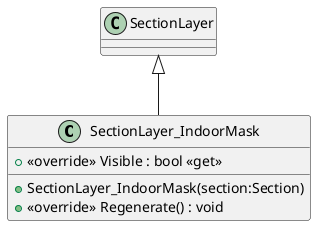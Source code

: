 @startuml
class SectionLayer_IndoorMask {
    + <<override>> Visible : bool <<get>>
    + SectionLayer_IndoorMask(section:Section)
    + <<override>> Regenerate() : void
}
SectionLayer <|-- SectionLayer_IndoorMask
@enduml
